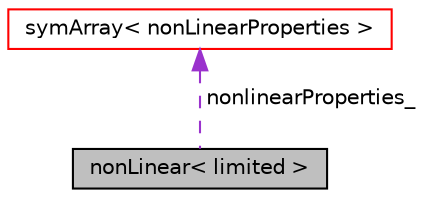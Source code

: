 digraph "nonLinear&lt; limited &gt;"
{
 // LATEX_PDF_SIZE
  edge [fontname="Helvetica",fontsize="10",labelfontname="Helvetica",labelfontsize="10"];
  node [fontname="Helvetica",fontsize="10",shape=record];
  Node1 [label="nonLinear\< limited \>",height=0.2,width=0.4,color="black", fillcolor="grey75", style="filled", fontcolor="black",tooltip=" "];
  Node2 -> Node1 [dir="back",color="darkorchid3",fontsize="10",style="dashed",label=" nonlinearProperties_" ,fontname="Helvetica"];
  Node2 [label="symArray\< nonLinearProperties \>",height=0.2,width=0.4,color="red", fillcolor="white", style="filled",URL="$classpFlow_1_1symArray.html",tooltip=" "];
}

